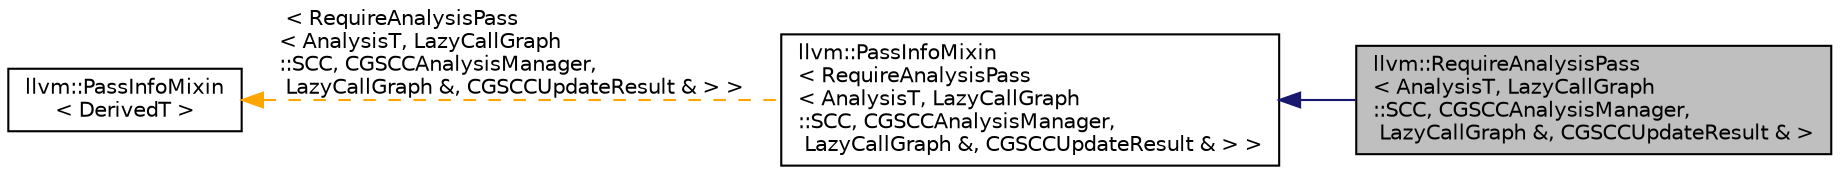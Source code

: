 digraph "llvm::RequireAnalysisPass&lt; AnalysisT, LazyCallGraph::SCC, CGSCCAnalysisManager, LazyCallGraph &amp;, CGSCCUpdateResult &amp; &gt;"
{
 // LATEX_PDF_SIZE
  bgcolor="transparent";
  edge [fontname="Helvetica",fontsize="10",labelfontname="Helvetica",labelfontsize="10"];
  node [fontname="Helvetica",fontsize="10",shape="box"];
  rankdir="LR";
  Node1 [label="llvm::RequireAnalysisPass\l\< AnalysisT, LazyCallGraph\l::SCC, CGSCCAnalysisManager,\l LazyCallGraph &, CGSCCUpdateResult & \>",height=0.2,width=0.4,color="black", fillcolor="grey75", style="filled", fontcolor="black",tooltip="An explicit specialization of the require analysis template pass."];
  Node2 -> Node1 [dir="back",color="midnightblue",fontsize="10",style="solid",fontname="Helvetica"];
  Node2 [label="llvm::PassInfoMixin\l\< RequireAnalysisPass\l\< AnalysisT, LazyCallGraph\l::SCC, CGSCCAnalysisManager,\l LazyCallGraph &, CGSCCUpdateResult & \> \>",height=0.2,width=0.4,color="black",URL="$structllvm_1_1PassInfoMixin.html",tooltip=" "];
  Node3 -> Node2 [dir="back",color="orange",fontsize="10",style="dashed",label=" \< RequireAnalysisPass\l\< AnalysisT, LazyCallGraph\l::SCC, CGSCCAnalysisManager,\l LazyCallGraph &, CGSCCUpdateResult & \> \>" ,fontname="Helvetica"];
  Node3 [label="llvm::PassInfoMixin\l\< DerivedT \>",height=0.2,width=0.4,color="black",URL="$structllvm_1_1PassInfoMixin.html",tooltip="A CRTP mix-in to automatically provide informational APIs needed for passes."];
}
